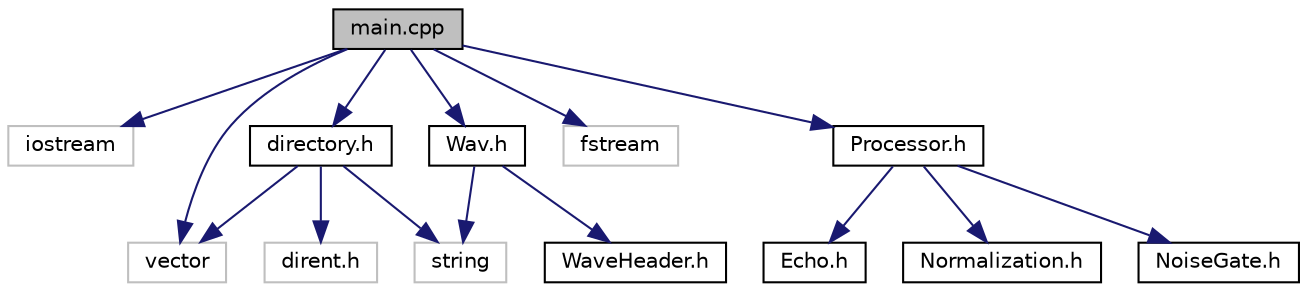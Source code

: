 digraph "main.cpp"
{
  edge [fontname="Helvetica",fontsize="10",labelfontname="Helvetica",labelfontsize="10"];
  node [fontname="Helvetica",fontsize="10",shape=record];
  Node0 [label="main.cpp",height=0.2,width=0.4,color="black", fillcolor="grey75", style="filled", fontcolor="black"];
  Node0 -> Node1 [color="midnightblue",fontsize="10",style="solid"];
  Node1 [label="iostream",height=0.2,width=0.4,color="grey75", fillcolor="white", style="filled"];
  Node0 -> Node2 [color="midnightblue",fontsize="10",style="solid"];
  Node2 [label="vector",height=0.2,width=0.4,color="grey75", fillcolor="white", style="filled"];
  Node0 -> Node3 [color="midnightblue",fontsize="10",style="solid"];
  Node3 [label="fstream",height=0.2,width=0.4,color="grey75", fillcolor="white", style="filled"];
  Node0 -> Node4 [color="midnightblue",fontsize="10",style="solid"];
  Node4 [label="Wav.h",height=0.2,width=0.4,color="black", fillcolor="white", style="filled",URL="$Wav_8h_source.html"];
  Node4 -> Node5 [color="midnightblue",fontsize="10",style="solid"];
  Node5 [label="WaveHeader.h",height=0.2,width=0.4,color="black", fillcolor="white", style="filled",URL="$WaveHeader_8h_source.html"];
  Node4 -> Node6 [color="midnightblue",fontsize="10",style="solid"];
  Node6 [label="string",height=0.2,width=0.4,color="grey75", fillcolor="white", style="filled"];
  Node0 -> Node7 [color="midnightblue",fontsize="10",style="solid"];
  Node7 [label="directory.h",height=0.2,width=0.4,color="black", fillcolor="white", style="filled",URL="$directory_8h_source.html"];
  Node7 -> Node6 [color="midnightblue",fontsize="10",style="solid"];
  Node7 -> Node2 [color="midnightblue",fontsize="10",style="solid"];
  Node7 -> Node8 [color="midnightblue",fontsize="10",style="solid"];
  Node8 [label="dirent.h",height=0.2,width=0.4,color="grey75", fillcolor="white", style="filled"];
  Node0 -> Node9 [color="midnightblue",fontsize="10",style="solid"];
  Node9 [label="Processor.h",height=0.2,width=0.4,color="black", fillcolor="white", style="filled",URL="$Processor_8h_source.html"];
  Node9 -> Node10 [color="midnightblue",fontsize="10",style="solid"];
  Node10 [label="Echo.h",height=0.2,width=0.4,color="black", fillcolor="white", style="filled",URL="$Echo_8h_source.html"];
  Node9 -> Node11 [color="midnightblue",fontsize="10",style="solid"];
  Node11 [label="Normalization.h",height=0.2,width=0.4,color="black", fillcolor="white", style="filled",URL="$Normalization_8h_source.html"];
  Node9 -> Node12 [color="midnightblue",fontsize="10",style="solid"];
  Node12 [label="NoiseGate.h",height=0.2,width=0.4,color="black", fillcolor="white", style="filled",URL="$NoiseGate_8h_source.html"];
}

